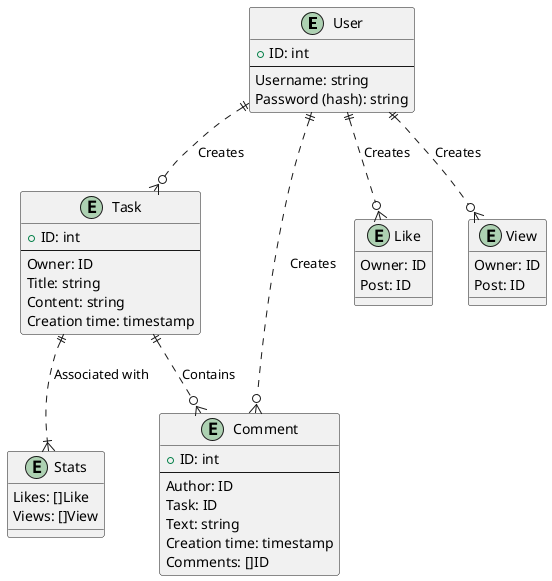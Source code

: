 plantuml
@startuml entities

entity User {
    +ID: int
    --
    Username: string
    Password (hash): string
}

entity "Task" as Post {
    +ID: int
    --
    Owner: ID
    Title: string
    Content: string
    Creation time: timestamp
}

entity Comment {
    +ID: int
    --
    Author: ID
    Task: ID
    Text: string
    Creation time: timestamp
    Comments: []ID
}

entity Stats {
    Likes: []Like
    Views: []View
}

entity Like {
    Owner: ID
    Post: ID
}

entity View {
    Owner: ID
    Post: ID
}

User ||..o{ Post : "Creates"
Post ||..o{ Comment : "Contains"
Post ||..|{ Stats : "Associated with"
User ||..o{ Comment : "Creates"
User ||..o{ Like : "Creates"
User ||..o{ View : "Creates"

@enduml